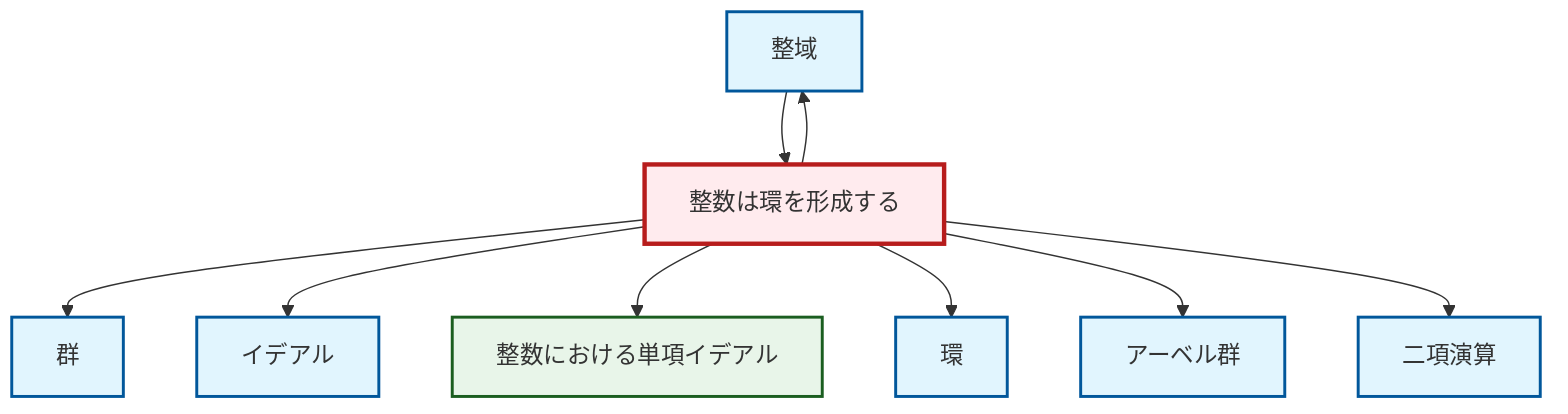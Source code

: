 graph TD
    classDef definition fill:#e1f5fe,stroke:#01579b,stroke-width:2px
    classDef theorem fill:#f3e5f5,stroke:#4a148c,stroke-width:2px
    classDef axiom fill:#fff3e0,stroke:#e65100,stroke-width:2px
    classDef example fill:#e8f5e9,stroke:#1b5e20,stroke-width:2px
    classDef current fill:#ffebee,stroke:#b71c1c,stroke-width:3px
    def-integral-domain["整域"]:::definition
    def-ring["環"]:::definition
    ex-principal-ideal["整数における単項イデアル"]:::example
    def-ideal["イデアル"]:::definition
    def-abelian-group["アーベル群"]:::definition
    ex-integers-ring["整数は環を形成する"]:::example
    def-group["群"]:::definition
    def-binary-operation["二項演算"]:::definition
    def-integral-domain --> ex-integers-ring
    ex-integers-ring --> def-group
    ex-integers-ring --> def-ideal
    ex-integers-ring --> ex-principal-ideal
    ex-integers-ring --> def-ring
    ex-integers-ring --> def-abelian-group
    ex-integers-ring --> def-integral-domain
    ex-integers-ring --> def-binary-operation
    class ex-integers-ring current